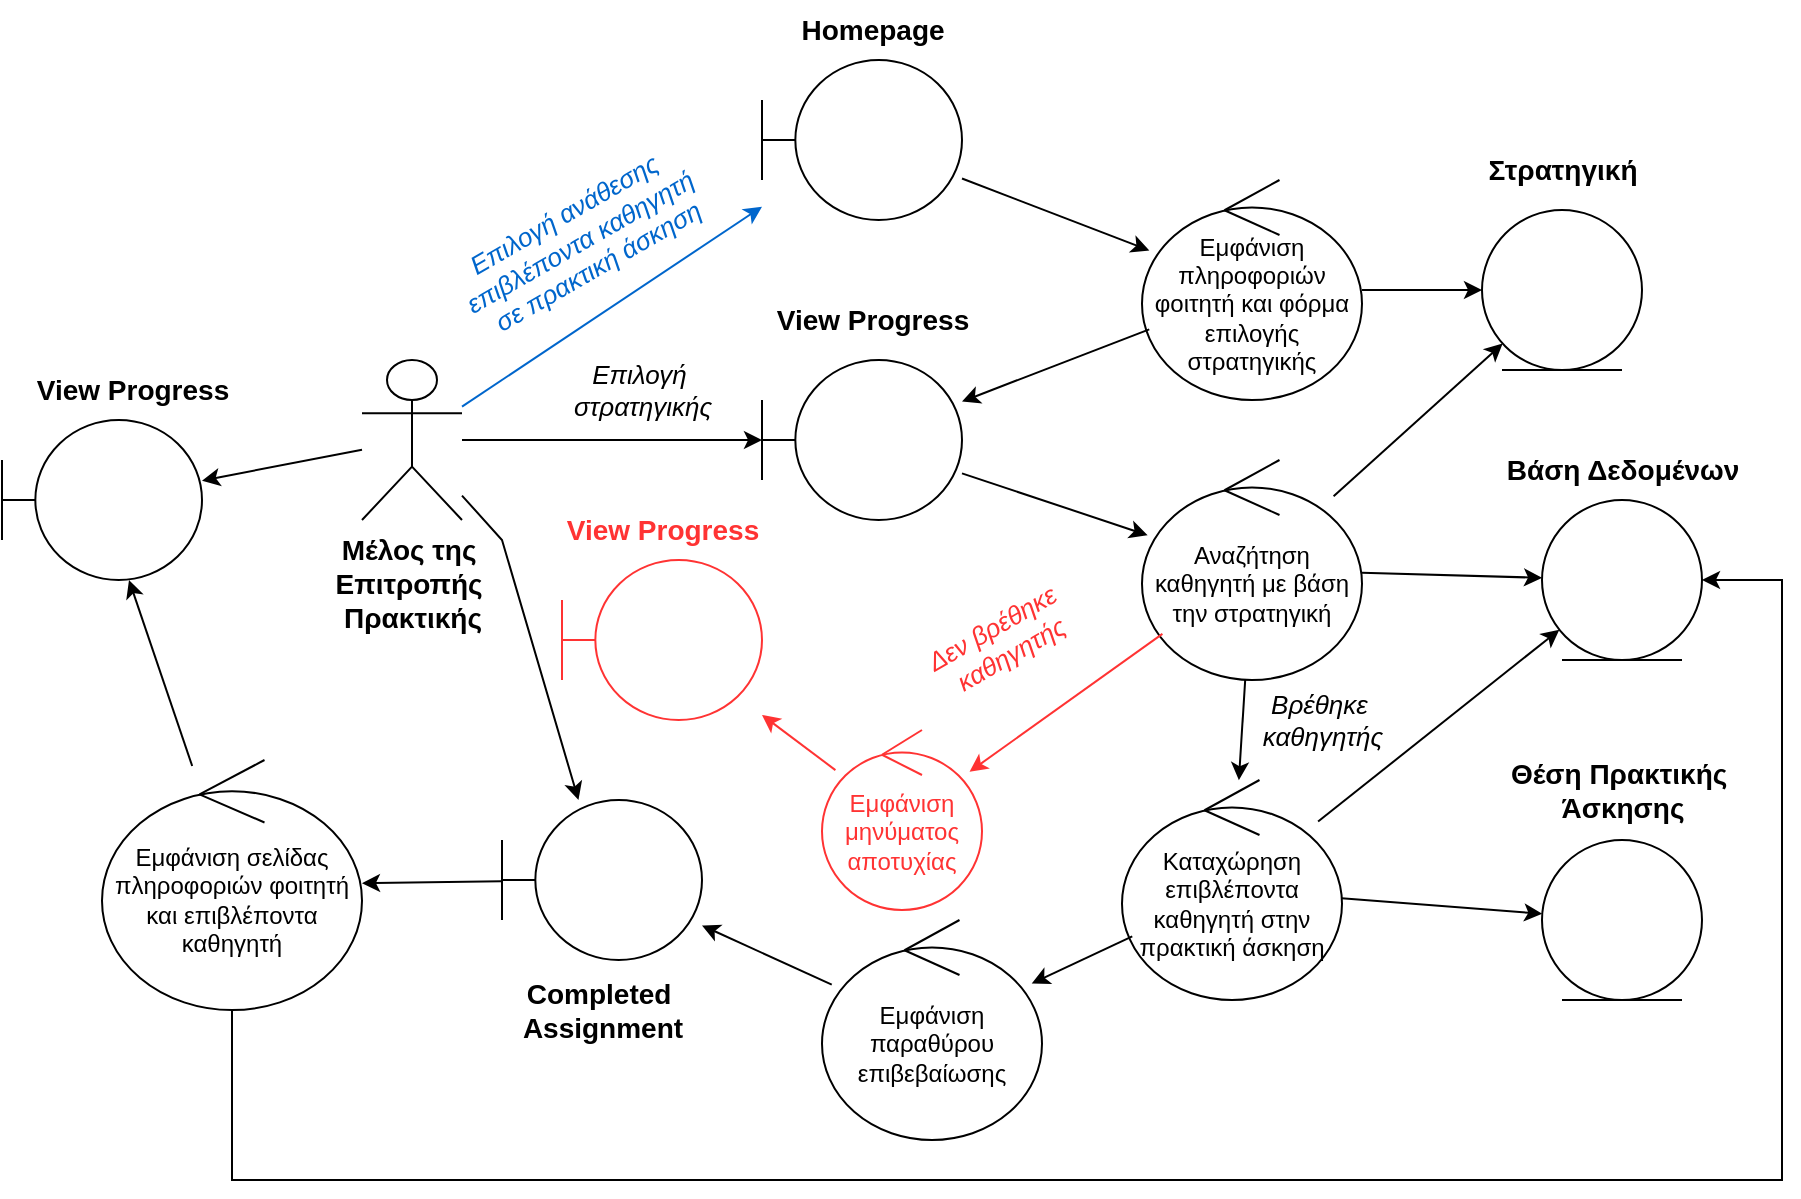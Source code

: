 <mxfile version="26.2.14">
  <diagram name="Page-1" id="mwGYnRjuYwJU7W319ciS">
    <mxGraphModel dx="1953" dy="695" grid="1" gridSize="10" guides="1" tooltips="1" connect="1" arrows="1" fold="1" page="1" pageScale="1" pageWidth="850" pageHeight="1100" math="0" shadow="0">
      <root>
        <mxCell id="0" />
        <mxCell id="1" parent="0" />
        <mxCell id="ROTOrBHlhi2o-e-uHthp-1" value="&lt;span style=&quot;font-size: 14px;&quot;&gt;&lt;b&gt;Μέλος της&amp;nbsp;&lt;/b&gt;&lt;/span&gt;&lt;div&gt;&lt;span style=&quot;font-size: 14px;&quot;&gt;&lt;b&gt;Επιτροπής&amp;nbsp;&lt;/b&gt;&lt;/span&gt;&lt;div&gt;&lt;span style=&quot;font-size: 14px;&quot;&gt;&lt;b&gt;Πρακτικής&lt;/b&gt;&lt;/span&gt;&lt;/div&gt;&lt;/div&gt;" style="shape=umlActor;verticalLabelPosition=bottom;verticalAlign=top;html=1;outlineConnect=0;" vertex="1" parent="1">
          <mxGeometry x="20" y="320" width="50" height="80" as="geometry" />
        </mxCell>
        <mxCell id="ROTOrBHlhi2o-e-uHthp-2" value="" style="shape=umlBoundary;whiteSpace=wrap;html=1;" vertex="1" parent="1">
          <mxGeometry x="220" y="170" width="100" height="80" as="geometry" />
        </mxCell>
        <mxCell id="ROTOrBHlhi2o-e-uHthp-3" value="Homepage" style="text;html=1;align=center;verticalAlign=middle;resizable=0;points=[];autosize=1;strokeColor=none;fillColor=none;fontSize=14;fontStyle=1" vertex="1" parent="1">
          <mxGeometry x="230" y="140" width="90" height="30" as="geometry" />
        </mxCell>
        <mxCell id="ROTOrBHlhi2o-e-uHthp-4" value="" style="endArrow=classic;html=1;rounded=0;strokeColor=#0066CC;" edge="1" parent="1" source="ROTOrBHlhi2o-e-uHthp-1" target="ROTOrBHlhi2o-e-uHthp-2">
          <mxGeometry width="50" height="50" relative="1" as="geometry">
            <mxPoint x="160" y="398" as="sourcePoint" />
            <mxPoint x="660" y="520" as="targetPoint" />
          </mxGeometry>
        </mxCell>
        <mxCell id="ROTOrBHlhi2o-e-uHthp-5" value="Επιλογή ανάθεσης&amp;nbsp;&lt;div&gt;επιβλέποντα καθηγητή&amp;nbsp;&lt;/div&gt;&lt;div&gt;σε πρακτική άσκηση&lt;/div&gt;" style="text;html=1;align=center;verticalAlign=middle;resizable=0;points=[];autosize=1;strokeColor=none;fillColor=none;rotation=-30;fontSize=13;fontStyle=2;fontColor=#0066CC;" vertex="1" parent="1">
          <mxGeometry x="50" y="230" width="160" height="60" as="geometry" />
        </mxCell>
        <mxCell id="ROTOrBHlhi2o-e-uHthp-6" value="" style="shape=umlBoundary;whiteSpace=wrap;html=1;" vertex="1" parent="1">
          <mxGeometry x="220" y="320" width="100" height="80" as="geometry" />
        </mxCell>
        <mxCell id="ROTOrBHlhi2o-e-uHthp-7" value="Εμφάνιση πληροφοριών φοιτητή και φόρμα επιλογής στρατηγικής" style="ellipse;shape=umlControl;whiteSpace=wrap;html=1;fontStyle=0" vertex="1" parent="1">
          <mxGeometry x="410" y="230" width="110" height="110" as="geometry" />
        </mxCell>
        <mxCell id="ROTOrBHlhi2o-e-uHthp-8" value="" style="endArrow=classic;html=1;rounded=0;" edge="1" parent="1" source="ROTOrBHlhi2o-e-uHthp-2" target="ROTOrBHlhi2o-e-uHthp-7">
          <mxGeometry width="50" height="50" relative="1" as="geometry">
            <mxPoint x="400" y="420" as="sourcePoint" />
            <mxPoint x="450" y="370" as="targetPoint" />
          </mxGeometry>
        </mxCell>
        <mxCell id="ROTOrBHlhi2o-e-uHthp-9" value="" style="endArrow=classic;html=1;rounded=0;" edge="1" parent="1" source="ROTOrBHlhi2o-e-uHthp-7" target="ROTOrBHlhi2o-e-uHthp-6">
          <mxGeometry width="50" height="50" relative="1" as="geometry">
            <mxPoint x="400" y="420" as="sourcePoint" />
            <mxPoint x="450" y="370" as="targetPoint" />
          </mxGeometry>
        </mxCell>
        <mxCell id="ROTOrBHlhi2o-e-uHthp-10" value="" style="ellipse;shape=umlEntity;whiteSpace=wrap;html=1;" vertex="1" parent="1">
          <mxGeometry x="580" y="245" width="80" height="80" as="geometry" />
        </mxCell>
        <mxCell id="ROTOrBHlhi2o-e-uHthp-11" value="Στρατηγική" style="text;html=1;align=center;verticalAlign=middle;resizable=0;points=[];autosize=1;strokeColor=none;fillColor=none;fontSize=14;fontStyle=1" vertex="1" parent="1">
          <mxGeometry x="575" y="210" width="90" height="30" as="geometry" />
        </mxCell>
        <mxCell id="ROTOrBHlhi2o-e-uHthp-12" value="" style="endArrow=classic;html=1;rounded=0;" edge="1" parent="1" source="ROTOrBHlhi2o-e-uHthp-7" target="ROTOrBHlhi2o-e-uHthp-10">
          <mxGeometry width="50" height="50" relative="1" as="geometry">
            <mxPoint x="400" y="420" as="sourcePoint" />
            <mxPoint x="450" y="370" as="targetPoint" />
          </mxGeometry>
        </mxCell>
        <mxCell id="ROTOrBHlhi2o-e-uHthp-13" value="" style="endArrow=classic;html=1;rounded=0;" edge="1" parent="1" source="ROTOrBHlhi2o-e-uHthp-1" target="ROTOrBHlhi2o-e-uHthp-6">
          <mxGeometry width="50" height="50" relative="1" as="geometry">
            <mxPoint x="400" y="420" as="sourcePoint" />
            <mxPoint x="450" y="370" as="targetPoint" />
          </mxGeometry>
        </mxCell>
        <mxCell id="ROTOrBHlhi2o-e-uHthp-14" value="Επιλογή&amp;nbsp;&lt;div&gt;στρατηγικής&lt;/div&gt;" style="text;html=1;align=center;verticalAlign=middle;resizable=0;points=[];autosize=1;strokeColor=none;fillColor=none;fontSize=13;fontStyle=2" vertex="1" parent="1">
          <mxGeometry x="115" y="315" width="90" height="40" as="geometry" />
        </mxCell>
        <mxCell id="ROTOrBHlhi2o-e-uHthp-15" value="View Progress" style="text;html=1;align=center;verticalAlign=middle;resizable=0;points=[];autosize=1;strokeColor=none;fillColor=none;fontStyle=1;fontSize=14;" vertex="1" parent="1">
          <mxGeometry x="220" y="285" width="110" height="30" as="geometry" />
        </mxCell>
        <mxCell id="ROTOrBHlhi2o-e-uHthp-16" value="Αναζήτηση καθηγητή με βάση την στρατηγική" style="ellipse;shape=umlControl;whiteSpace=wrap;html=1;fontStyle=0" vertex="1" parent="1">
          <mxGeometry x="410" y="370" width="110" height="110" as="geometry" />
        </mxCell>
        <mxCell id="ROTOrBHlhi2o-e-uHthp-17" value="" style="endArrow=classic;html=1;rounded=0;" edge="1" parent="1" source="ROTOrBHlhi2o-e-uHthp-16" target="ROTOrBHlhi2o-e-uHthp-10">
          <mxGeometry width="50" height="50" relative="1" as="geometry">
            <mxPoint x="400" y="420" as="sourcePoint" />
            <mxPoint x="450" y="370" as="targetPoint" />
          </mxGeometry>
        </mxCell>
        <mxCell id="ROTOrBHlhi2o-e-uHthp-18" value="" style="endArrow=classic;html=1;rounded=0;" edge="1" parent="1" source="ROTOrBHlhi2o-e-uHthp-6" target="ROTOrBHlhi2o-e-uHthp-16">
          <mxGeometry width="50" height="50" relative="1" as="geometry">
            <mxPoint x="400" y="420" as="sourcePoint" />
            <mxPoint x="450" y="370" as="targetPoint" />
          </mxGeometry>
        </mxCell>
        <mxCell id="ROTOrBHlhi2o-e-uHthp-19" value="" style="ellipse;shape=umlEntity;whiteSpace=wrap;html=1;" vertex="1" parent="1">
          <mxGeometry x="610" y="390" width="80" height="80" as="geometry" />
        </mxCell>
        <mxCell id="ROTOrBHlhi2o-e-uHthp-20" value="Βάση Δεδομένων" style="text;html=1;align=center;verticalAlign=middle;resizable=0;points=[];autosize=1;strokeColor=none;fillColor=none;fontSize=14;fontStyle=1" vertex="1" parent="1">
          <mxGeometry x="585" y="360" width="130" height="30" as="geometry" />
        </mxCell>
        <mxCell id="ROTOrBHlhi2o-e-uHthp-21" value="" style="endArrow=classic;html=1;rounded=0;" edge="1" parent="1" source="ROTOrBHlhi2o-e-uHthp-16" target="ROTOrBHlhi2o-e-uHthp-19">
          <mxGeometry width="50" height="50" relative="1" as="geometry">
            <mxPoint x="400" y="420" as="sourcePoint" />
            <mxPoint x="450" y="370" as="targetPoint" />
          </mxGeometry>
        </mxCell>
        <mxCell id="ROTOrBHlhi2o-e-uHthp-22" value="" style="ellipse;shape=umlEntity;whiteSpace=wrap;html=1;" vertex="1" parent="1">
          <mxGeometry x="610" y="560" width="80" height="80" as="geometry" />
        </mxCell>
        <mxCell id="ROTOrBHlhi2o-e-uHthp-23" value="Θέση Πρακτικής&amp;nbsp;&lt;div&gt;Άσκησης&lt;/div&gt;" style="text;html=1;align=center;verticalAlign=middle;resizable=0;points=[];autosize=1;strokeColor=none;fillColor=none;fontSize=14;fontStyle=1" vertex="1" parent="1">
          <mxGeometry x="585" y="510" width="130" height="50" as="geometry" />
        </mxCell>
        <mxCell id="ROTOrBHlhi2o-e-uHthp-24" value="" style="endArrow=classic;html=1;rounded=0;" edge="1" parent="1" source="ROTOrBHlhi2o-e-uHthp-25" target="ROTOrBHlhi2o-e-uHthp-22">
          <mxGeometry width="50" height="50" relative="1" as="geometry">
            <mxPoint x="135" y="550" as="sourcePoint" />
            <mxPoint x="185" y="500" as="targetPoint" />
          </mxGeometry>
        </mxCell>
        <mxCell id="ROTOrBHlhi2o-e-uHthp-25" value="Καταχώρηση επιβλέποντα καθηγητή στην πρακτική άσκηση" style="ellipse;shape=umlControl;whiteSpace=wrap;html=1;fontStyle=0" vertex="1" parent="1">
          <mxGeometry x="400" y="530" width="110" height="110" as="geometry" />
        </mxCell>
        <mxCell id="ROTOrBHlhi2o-e-uHthp-26" value="" style="endArrow=classic;html=1;rounded=0;" edge="1" parent="1" source="ROTOrBHlhi2o-e-uHthp-16" target="ROTOrBHlhi2o-e-uHthp-25">
          <mxGeometry width="50" height="50" relative="1" as="geometry">
            <mxPoint x="400" y="420" as="sourcePoint" />
            <mxPoint x="560" y="490" as="targetPoint" />
          </mxGeometry>
        </mxCell>
        <mxCell id="ROTOrBHlhi2o-e-uHthp-28" value="" style="endArrow=classic;html=1;rounded=0;" edge="1" parent="1" source="ROTOrBHlhi2o-e-uHthp-25" target="ROTOrBHlhi2o-e-uHthp-19">
          <mxGeometry width="50" height="50" relative="1" as="geometry">
            <mxPoint x="440" y="501.6" as="sourcePoint" />
            <mxPoint x="650.032" y="510.001" as="targetPoint" />
          </mxGeometry>
        </mxCell>
        <mxCell id="ROTOrBHlhi2o-e-uHthp-29" value="Βρέθηκε&amp;nbsp;&lt;div&gt;καθηγητής&lt;/div&gt;" style="text;html=1;align=center;verticalAlign=middle;resizable=0;points=[];autosize=1;strokeColor=none;fillColor=none;fontStyle=2;fontSize=13;" vertex="1" parent="1">
          <mxGeometry x="460" y="480" width="80" height="40" as="geometry" />
        </mxCell>
        <mxCell id="ROTOrBHlhi2o-e-uHthp-30" value="" style="shape=umlBoundary;whiteSpace=wrap;html=1;" vertex="1" parent="1">
          <mxGeometry x="90" y="540" width="100" height="80" as="geometry" />
        </mxCell>
        <mxCell id="ROTOrBHlhi2o-e-uHthp-31" value="Completed&amp;nbsp;&lt;div&gt;Assignment&lt;/div&gt;" style="text;html=1;align=center;verticalAlign=middle;resizable=0;points=[];autosize=1;strokeColor=none;fillColor=none;fontSize=14;fontStyle=1" vertex="1" parent="1">
          <mxGeometry x="90" y="620" width="100" height="50" as="geometry" />
        </mxCell>
        <mxCell id="ROTOrBHlhi2o-e-uHthp-32" value="Εμφάνιση παραθύρου επιβεβαίωσης" style="ellipse;shape=umlControl;whiteSpace=wrap;html=1;fontStyle=0" vertex="1" parent="1">
          <mxGeometry x="250" y="600" width="110" height="110" as="geometry" />
        </mxCell>
        <mxCell id="ROTOrBHlhi2o-e-uHthp-33" value="" style="endArrow=classic;html=1;rounded=0;" edge="1" parent="1" source="ROTOrBHlhi2o-e-uHthp-32" target="ROTOrBHlhi2o-e-uHthp-30">
          <mxGeometry width="50" height="50" relative="1" as="geometry">
            <mxPoint x="400" y="420" as="sourcePoint" />
            <mxPoint x="450" y="370" as="targetPoint" />
          </mxGeometry>
        </mxCell>
        <mxCell id="ROTOrBHlhi2o-e-uHthp-34" value="" style="endArrow=classic;html=1;rounded=0;" edge="1" parent="1" source="ROTOrBHlhi2o-e-uHthp-25" target="ROTOrBHlhi2o-e-uHthp-32">
          <mxGeometry width="50" height="50" relative="1" as="geometry">
            <mxPoint x="400" y="420" as="sourcePoint" />
            <mxPoint x="450" y="370" as="targetPoint" />
          </mxGeometry>
        </mxCell>
        <mxCell id="ROTOrBHlhi2o-e-uHthp-35" value="" style="endArrow=classic;html=1;rounded=0;" edge="1" parent="1" source="ROTOrBHlhi2o-e-uHthp-1" target="ROTOrBHlhi2o-e-uHthp-30">
          <mxGeometry width="50" height="50" relative="1" as="geometry">
            <mxPoint x="400" y="420" as="sourcePoint" />
            <mxPoint x="450" y="370" as="targetPoint" />
            <Array as="points">
              <mxPoint x="90" y="410" />
            </Array>
          </mxGeometry>
        </mxCell>
        <mxCell id="ROTOrBHlhi2o-e-uHthp-36" value="Εμφάνιση σελίδας πληροφοριών φοιτητή και επιβλέποντα καθηγητή" style="ellipse;shape=umlControl;whiteSpace=wrap;html=1;fontStyle=0" vertex="1" parent="1">
          <mxGeometry x="-110" y="520" width="130" height="125" as="geometry" />
        </mxCell>
        <mxCell id="ROTOrBHlhi2o-e-uHthp-37" value="" style="endArrow=classic;html=1;rounded=0;" edge="1" parent="1" source="ROTOrBHlhi2o-e-uHthp-30" target="ROTOrBHlhi2o-e-uHthp-36">
          <mxGeometry width="50" height="50" relative="1" as="geometry">
            <mxPoint x="384.21" y="464.81" as="sourcePoint" />
            <mxPoint x="-0.001" y="605.18" as="targetPoint" />
          </mxGeometry>
        </mxCell>
        <mxCell id="ROTOrBHlhi2o-e-uHthp-39" value="" style="shape=umlBoundary;whiteSpace=wrap;html=1;" vertex="1" parent="1">
          <mxGeometry x="-160" y="350" width="100" height="80" as="geometry" />
        </mxCell>
        <mxCell id="ROTOrBHlhi2o-e-uHthp-40" value="View Progress" style="text;html=1;align=center;verticalAlign=middle;resizable=0;points=[];autosize=1;strokeColor=none;fillColor=none;fontStyle=1;fontSize=14;" vertex="1" parent="1">
          <mxGeometry x="-150" y="320" width="110" height="30" as="geometry" />
        </mxCell>
        <mxCell id="ROTOrBHlhi2o-e-uHthp-41" value="" style="endArrow=classic;html=1;rounded=0;" edge="1" parent="1" source="ROTOrBHlhi2o-e-uHthp-36" target="ROTOrBHlhi2o-e-uHthp-39">
          <mxGeometry width="50" height="50" relative="1" as="geometry">
            <mxPoint x="400" y="420" as="sourcePoint" />
            <mxPoint x="450" y="370" as="targetPoint" />
          </mxGeometry>
        </mxCell>
        <mxCell id="ROTOrBHlhi2o-e-uHthp-42" value="" style="endArrow=classic;html=1;rounded=0;" edge="1" parent="1" source="ROTOrBHlhi2o-e-uHthp-36" target="ROTOrBHlhi2o-e-uHthp-19">
          <mxGeometry width="50" height="50" relative="1" as="geometry">
            <mxPoint x="260" y="550" as="sourcePoint" />
            <mxPoint x="720" y="420" as="targetPoint" />
            <Array as="points">
              <mxPoint x="-45" y="730" />
              <mxPoint x="290" y="730" />
              <mxPoint x="730" y="730" />
              <mxPoint x="730" y="430" />
            </Array>
          </mxGeometry>
        </mxCell>
        <mxCell id="ROTOrBHlhi2o-e-uHthp-44" value="" style="endArrow=classic;html=1;rounded=0;" edge="1" parent="1" source="ROTOrBHlhi2o-e-uHthp-1" target="ROTOrBHlhi2o-e-uHthp-39">
          <mxGeometry width="50" height="50" relative="1" as="geometry">
            <mxPoint x="330" y="500" as="sourcePoint" />
            <mxPoint x="380" y="450" as="targetPoint" />
          </mxGeometry>
        </mxCell>
        <mxCell id="ROTOrBHlhi2o-e-uHthp-45" value="Εμφάνιση μηνύματος αποτυχίας" style="ellipse;shape=umlControl;whiteSpace=wrap;html=1;fontStyle=0;strokeColor=light-dark(#FF3333,#ED0202);fontColor=light-dark(#FF3333,#ED0202);" vertex="1" parent="1">
          <mxGeometry x="250" y="505" width="80" height="90" as="geometry" />
        </mxCell>
        <mxCell id="ROTOrBHlhi2o-e-uHthp-46" value="" style="endArrow=classic;html=1;rounded=0;strokeColor=light-dark(#FF3333,#ED0202);" edge="1" parent="1" source="ROTOrBHlhi2o-e-uHthp-16" target="ROTOrBHlhi2o-e-uHthp-45">
          <mxGeometry width="50" height="50" relative="1" as="geometry">
            <mxPoint x="330" y="500" as="sourcePoint" />
            <mxPoint x="380" y="450" as="targetPoint" />
          </mxGeometry>
        </mxCell>
        <mxCell id="ROTOrBHlhi2o-e-uHthp-47" value="Δεν βρέθηκε&amp;nbsp;&lt;div&gt;καθηγητής&lt;/div&gt;" style="text;html=1;align=center;verticalAlign=middle;resizable=0;points=[];autosize=1;strokeColor=none;fillColor=none;fontSize=13;fontStyle=2;fontColor=light-dark(#FF3333,#ED0202);rotation=-30;" vertex="1" parent="1">
          <mxGeometry x="290" y="440" width="100" height="40" as="geometry" />
        </mxCell>
        <mxCell id="ROTOrBHlhi2o-e-uHthp-49" value="" style="endArrow=classic;html=1;rounded=0;strokeColor=light-dark(#FF3333,#ED0202);" edge="1" parent="1" source="ROTOrBHlhi2o-e-uHthp-45" target="ROTOrBHlhi2o-e-uHthp-50">
          <mxGeometry width="50" height="50" relative="1" as="geometry">
            <mxPoint x="425" y="457" as="sourcePoint" />
            <mxPoint x="307" y="509" as="targetPoint" />
          </mxGeometry>
        </mxCell>
        <mxCell id="ROTOrBHlhi2o-e-uHthp-50" value="" style="shape=umlBoundary;whiteSpace=wrap;html=1;strokeColor=light-dark(#FF3333,#ED0202);" vertex="1" parent="1">
          <mxGeometry x="120" y="420" width="100" height="80" as="geometry" />
        </mxCell>
        <mxCell id="ROTOrBHlhi2o-e-uHthp-51" value="View Progress" style="text;html=1;align=center;verticalAlign=middle;resizable=0;points=[];autosize=1;strokeColor=none;fillColor=none;fontStyle=1;fontSize=14;fontColor=light-dark(#FF3333,#ED0202);" vertex="1" parent="1">
          <mxGeometry x="115" y="390" width="110" height="30" as="geometry" />
        </mxCell>
      </root>
    </mxGraphModel>
  </diagram>
</mxfile>
